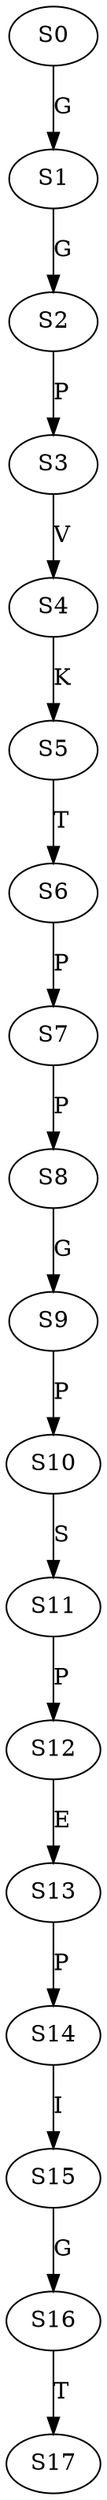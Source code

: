 strict digraph  {
	S0 -> S1 [ label = G ];
	S1 -> S2 [ label = G ];
	S2 -> S3 [ label = P ];
	S3 -> S4 [ label = V ];
	S4 -> S5 [ label = K ];
	S5 -> S6 [ label = T ];
	S6 -> S7 [ label = P ];
	S7 -> S8 [ label = P ];
	S8 -> S9 [ label = G ];
	S9 -> S10 [ label = P ];
	S10 -> S11 [ label = S ];
	S11 -> S12 [ label = P ];
	S12 -> S13 [ label = E ];
	S13 -> S14 [ label = P ];
	S14 -> S15 [ label = I ];
	S15 -> S16 [ label = G ];
	S16 -> S17 [ label = T ];
}
